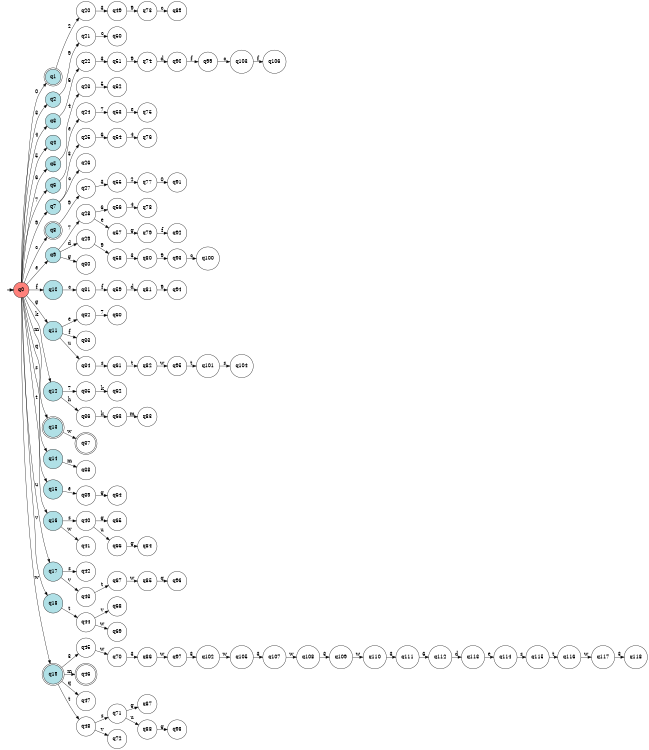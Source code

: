 digraph APTAALF {
__start0 [style = invis, shape = none, label = "", width = 0, height = 0];

rankdir=LR;
size="8,5";

s0 [style="filled", color="black", fillcolor="#ff817b" shape="circle", label="q0"];
s1 [style="rounded,filled", color="black", fillcolor="powderblue" shape="doublecircle", label="q1"];
s2 [style="filled", color="black", fillcolor="powderblue" shape="circle", label="q2"];
s3 [style="filled", color="black", fillcolor="powderblue" shape="circle", label="q3"];
s4 [style="filled", color="black", fillcolor="powderblue" shape="circle", label="q4"];
s5 [style="filled", color="black", fillcolor="powderblue" shape="circle", label="q5"];
s6 [style="filled", color="black", fillcolor="powderblue" shape="circle", label="q6"];
s7 [style="filled", color="black", fillcolor="powderblue" shape="circle", label="q7"];
s8 [style="rounded,filled", color="black", fillcolor="powderblue" shape="doublecircle", label="q8"];
s9 [style="filled", color="black", fillcolor="powderblue" shape="circle", label="q9"];
s10 [style="filled", color="black", fillcolor="powderblue" shape="circle", label="q10"];
s11 [style="filled", color="black", fillcolor="powderblue" shape="circle", label="q11"];
s12 [style="filled", color="black", fillcolor="powderblue" shape="circle", label="q12"];
s13 [style="rounded,filled", color="black", fillcolor="powderblue" shape="doublecircle", label="q13"];
s14 [style="filled", color="black", fillcolor="powderblue" shape="circle", label="q14"];
s15 [style="filled", color="black", fillcolor="powderblue" shape="circle", label="q15"];
s16 [style="filled", color="black", fillcolor="powderblue" shape="circle", label="q16"];
s17 [style="filled", color="black", fillcolor="powderblue" shape="circle", label="q17"];
s18 [style="filled", color="black", fillcolor="powderblue" shape="circle", label="q18"];
s19 [style="rounded,filled", color="black", fillcolor="powderblue" shape="doublecircle", label="q19"];
s20 [style="filled", color="black", fillcolor="white" shape="circle", label="q20"];
s21 [style="filled", color="black", fillcolor="white" shape="circle", label="q21"];
s22 [style="filled", color="black", fillcolor="white" shape="circle", label="q22"];
s23 [style="filled", color="black", fillcolor="white" shape="circle", label="q23"];
s24 [style="filled", color="black", fillcolor="white" shape="circle", label="q24"];
s25 [style="filled", color="black", fillcolor="white" shape="circle", label="q25"];
s26 [style="filled", color="black", fillcolor="white" shape="circle", label="q26"];
s27 [style="filled", color="black", fillcolor="white" shape="circle", label="q27"];
s28 [style="filled", color="black", fillcolor="white" shape="circle", label="q28"];
s29 [style="filled", color="black", fillcolor="white" shape="circle", label="q29"];
s30 [style="filled", color="black", fillcolor="white" shape="circle", label="q30"];
s31 [style="filled", color="black", fillcolor="white" shape="circle", label="q31"];
s32 [style="filled", color="black", fillcolor="white" shape="circle", label="q32"];
s33 [style="filled", color="black", fillcolor="white" shape="circle", label="q33"];
s34 [style="filled", color="black", fillcolor="white" shape="circle", label="q34"];
s35 [style="filled", color="black", fillcolor="white" shape="circle", label="q35"];
s36 [style="filled", color="black", fillcolor="white" shape="circle", label="q36"];
s37 [style="rounded,filled", color="black", fillcolor="white" shape="doublecircle", label="q37"];
s38 [style="filled", color="black", fillcolor="white" shape="circle", label="q38"];
s39 [style="filled", color="black", fillcolor="white" shape="circle", label="q39"];
s40 [style="filled", color="black", fillcolor="white" shape="circle", label="q40"];
s41 [style="filled", color="black", fillcolor="white" shape="circle", label="q41"];
s42 [style="filled", color="black", fillcolor="white" shape="circle", label="q42"];
s43 [style="filled", color="black", fillcolor="white" shape="circle", label="q43"];
s44 [style="filled", color="black", fillcolor="white" shape="circle", label="q44"];
s45 [style="filled", color="black", fillcolor="white" shape="circle", label="q45"];
s46 [style="rounded,filled", color="black", fillcolor="white" shape="doublecircle", label="q46"];
s47 [style="filled", color="black", fillcolor="white" shape="circle", label="q47"];
s48 [style="filled", color="black", fillcolor="white" shape="circle", label="q48"];
s49 [style="filled", color="black", fillcolor="white" shape="circle", label="q49"];
s50 [style="filled", color="black", fillcolor="white" shape="circle", label="q50"];
s51 [style="filled", color="black", fillcolor="white" shape="circle", label="q51"];
s52 [style="filled", color="black", fillcolor="white" shape="circle", label="q52"];
s53 [style="filled", color="black", fillcolor="white" shape="circle", label="q53"];
s54 [style="filled", color="black", fillcolor="white" shape="circle", label="q54"];
s55 [style="filled", color="black", fillcolor="white" shape="circle", label="q55"];
s56 [style="filled", color="black", fillcolor="white" shape="circle", label="q56"];
s57 [style="filled", color="black", fillcolor="white" shape="circle", label="q57"];
s58 [style="filled", color="black", fillcolor="white" shape="circle", label="q58"];
s59 [style="filled", color="black", fillcolor="white" shape="circle", label="q59"];
s60 [style="filled", color="black", fillcolor="white" shape="circle", label="q60"];
s61 [style="filled", color="black", fillcolor="white" shape="circle", label="q61"];
s62 [style="filled", color="black", fillcolor="white" shape="circle", label="q62"];
s63 [style="filled", color="black", fillcolor="white" shape="circle", label="q63"];
s64 [style="filled", color="black", fillcolor="white" shape="circle", label="q64"];
s65 [style="filled", color="black", fillcolor="white" shape="circle", label="q65"];
s66 [style="filled", color="black", fillcolor="white" shape="circle", label="q66"];
s67 [style="filled", color="black", fillcolor="white" shape="circle", label="q67"];
s68 [style="filled", color="black", fillcolor="white" shape="circle", label="q68"];
s69 [style="filled", color="black", fillcolor="white" shape="circle", label="q69"];
s70 [style="filled", color="black", fillcolor="white" shape="circle", label="q70"];
s71 [style="filled", color="black", fillcolor="white" shape="circle", label="q71"];
s72 [style="filled", color="black", fillcolor="white" shape="circle", label="q72"];
s73 [style="filled", color="black", fillcolor="white" shape="circle", label="q73"];
s74 [style="filled", color="black", fillcolor="white" shape="circle", label="q74"];
s75 [style="filled", color="black", fillcolor="white" shape="circle", label="q75"];
s76 [style="filled", color="black", fillcolor="white" shape="circle", label="q76"];
s77 [style="filled", color="black", fillcolor="white" shape="circle", label="q77"];
s78 [style="filled", color="black", fillcolor="white" shape="circle", label="q78"];
s79 [style="filled", color="black", fillcolor="white" shape="circle", label="q79"];
s80 [style="filled", color="black", fillcolor="white" shape="circle", label="q80"];
s81 [style="filled", color="black", fillcolor="white" shape="circle", label="q81"];
s82 [style="filled", color="black", fillcolor="white" shape="circle", label="q82"];
s83 [style="filled", color="black", fillcolor="white" shape="circle", label="q83"];
s84 [style="filled", color="black", fillcolor="white" shape="circle", label="q84"];
s85 [style="filled", color="black", fillcolor="white" shape="circle", label="q85"];
s86 [style="filled", color="black", fillcolor="white" shape="circle", label="q86"];
s87 [style="filled", color="black", fillcolor="white" shape="circle", label="q87"];
s88 [style="filled", color="black", fillcolor="white" shape="circle", label="q88"];
s89 [style="filled", color="black", fillcolor="white" shape="circle", label="q89"];
s90 [style="filled", color="black", fillcolor="white" shape="circle", label="q90"];
s91 [style="filled", color="black", fillcolor="white" shape="circle", label="q91"];
s92 [style="filled", color="black", fillcolor="white" shape="circle", label="q92"];
s93 [style="filled", color="black", fillcolor="white" shape="circle", label="q93"];
s94 [style="filled", color="black", fillcolor="white" shape="circle", label="q94"];
s95 [style="filled", color="black", fillcolor="white" shape="circle", label="q95"];
s96 [style="filled", color="black", fillcolor="white" shape="circle", label="q96"];
s97 [style="filled", color="black", fillcolor="white" shape="circle", label="q97"];
s98 [style="filled", color="black", fillcolor="white" shape="circle", label="q98"];
s99 [style="filled", color="black", fillcolor="white" shape="circle", label="q99"];
s100 [style="filled", color="black", fillcolor="white" shape="circle", label="q100"];
s101 [style="filled", color="black", fillcolor="white" shape="circle", label="q101"];
s102 [style="filled", color="black", fillcolor="white" shape="circle", label="q102"];
s103 [style="filled", color="black", fillcolor="white" shape="circle", label="q103"];
s104 [style="filled", color="black", fillcolor="white" shape="circle", label="q104"];
s105 [style="filled", color="black", fillcolor="white" shape="circle", label="q105"];
s106 [style="filled", color="black", fillcolor="white" shape="circle", label="q106"];
s107 [style="filled", color="black", fillcolor="white" shape="circle", label="q107"];
s108 [style="filled", color="black", fillcolor="white" shape="circle", label="q108"];
s109 [style="filled", color="black", fillcolor="white" shape="circle", label="q109"];
s110 [style="filled", color="black", fillcolor="white" shape="circle", label="q110"];
s111 [style="filled", color="black", fillcolor="white" shape="circle", label="q111"];
s112 [style="filled", color="black", fillcolor="white" shape="circle", label="q112"];
s113 [style="filled", color="black", fillcolor="white" shape="circle", label="q113"];
s114 [style="filled", color="black", fillcolor="white" shape="circle", label="q114"];
s115 [style="filled", color="black", fillcolor="white" shape="circle", label="q115"];
s116 [style="filled", color="black", fillcolor="white" shape="circle", label="q116"];
s117 [style="filled", color="black", fillcolor="white" shape="circle", label="q117"];
s118 [style="filled", color="black", fillcolor="white" shape="circle", label="q118"];
subgraph cluster_main { 
	graph [pad=".75", ranksep="0.15", nodesep="0.15"];
	 style=invis; 
	__start0 -> s0 [penwidth=2];
}
s0 -> s1 [label="0"];
s0 -> s2 [label="3"];
s0 -> s3 [label="4"];
s0 -> s4 [label="5"];
s0 -> s5 [label="6"];
s0 -> s6 [label="7"];
s0 -> s7 [label="9"];
s0 -> s8 [label="c"];
s0 -> s9 [label="e"];
s0 -> s10 [label="f"];
s0 -> s11 [label="g"];
s0 -> s12 [label="k"];
s0 -> s13 [label="m"];
s0 -> s14 [label="q"];
s0 -> s15 [label="s"];
s0 -> s16 [label="t"];
s0 -> s17 [label="u"];
s0 -> s18 [label="v"];
s0 -> s19 [label="w"];
s1 -> s20 [label="2"];
s2 -> s21 [label="9"];
s3 -> s22 [label="6"];
s5 -> s23 [label="4"];
s6 -> s24 [label="e"];
s7 -> s25 [label="3"];
s7 -> s26 [label="c"];
s8 -> s27 [label="9"];
s9 -> s28 [label="7"];
s9 -> s29 [label="d"];
s9 -> s30 [label="g"];
s10 -> s31 [label="c"];
s11 -> s32 [label="e"];
s11 -> s33 [label="f"];
s11 -> s34 [label="u"];
s12 -> s35 [label="7"];
s12 -> s36 [label="h"];
s13 -> s37 [label="w"];
s14 -> s38 [label="m"];
s15 -> s39 [label="e"];
s16 -> s40 [label="s"];
s16 -> s41 [label="w"];
s17 -> s42 [label="s"];
s17 -> s43 [label="v"];
s18 -> s44 [label="t"];
s19 -> s45 [label="3"];
s19 -> s46 [label="m"];
s19 -> s47 [label="q"];
s19 -> s48 [label="t"];
s20 -> s49 [label="3"];
s21 -> s50 [label="c"];
s22 -> s51 [label="3"];
s23 -> s52 [label="5"];
s24 -> s53 [label="7"];
s25 -> s54 [label="6"];
s27 -> s55 [label="3"];
s28 -> s56 [label="6"];
s28 -> s57 [label="e"];
s29 -> s58 [label="9"];
s31 -> s59 [label="f"];
s32 -> s60 [label="7"];
s34 -> s61 [label="s"];
s35 -> s62 [label="k"];
s36 -> s63 [label="k"];
s39 -> s64 [label="g"];
s40 -> s65 [label="g"];
s40 -> s66 [label="u"];
s43 -> s67 [label="t"];
s44 -> s68 [label="v"];
s44 -> s69 [label="w"];
s45 -> s70 [label="w"];
s48 -> s71 [label="s"];
s48 -> s72 [label="v"];
s49 -> s73 [label="9"];
s51 -> s74 [label="9"];
s53 -> s75 [label="e"];
s54 -> s76 [label="4"];
s55 -> s77 [label="2"];
s56 -> s78 [label="4"];
s57 -> s79 [label="g"];
s58 -> s80 [label="3"];
s59 -> s81 [label="d"];
s61 -> s82 [label="t"];
s63 -> s83 [label="m"];
s66 -> s84 [label="g"];
s67 -> s85 [label="w"];
s70 -> s86 [label="3"];
s71 -> s87 [label="g"];
s71 -> s88 [label="u"];
s73 -> s89 [label="c"];
s74 -> s90 [label="d"];
s77 -> s91 [label="0"];
s79 -> s92 [label="f"];
s80 -> s93 [label="9"];
s81 -> s94 [label="9"];
s82 -> s95 [label="w"];
s85 -> s96 [label="q"];
s86 -> s97 [label="w"];
s88 -> s98 [label="g"];
s90 -> s99 [label="f"];
s93 -> s100 [label="c"];
s95 -> s101 [label="t"];
s97 -> s102 [label="3"];
s99 -> s103 [label="c"];
s101 -> s104 [label="s"];
s102 -> s105 [label="w"];
s103 -> s106 [label="f"];
s105 -> s107 [label="3"];
s107 -> s108 [label="w"];
s108 -> s109 [label="3"];
s109 -> s110 [label="w"];
s110 -> s111 [label="3"];
s111 -> s112 [label="6"];
s112 -> s113 [label="d"];
s113 -> s114 [label="e"];
s114 -> s115 [label="s"];
s115 -> s116 [label="t"];
s116 -> s117 [label="w"];
s117 -> s118 [label="3"];

}